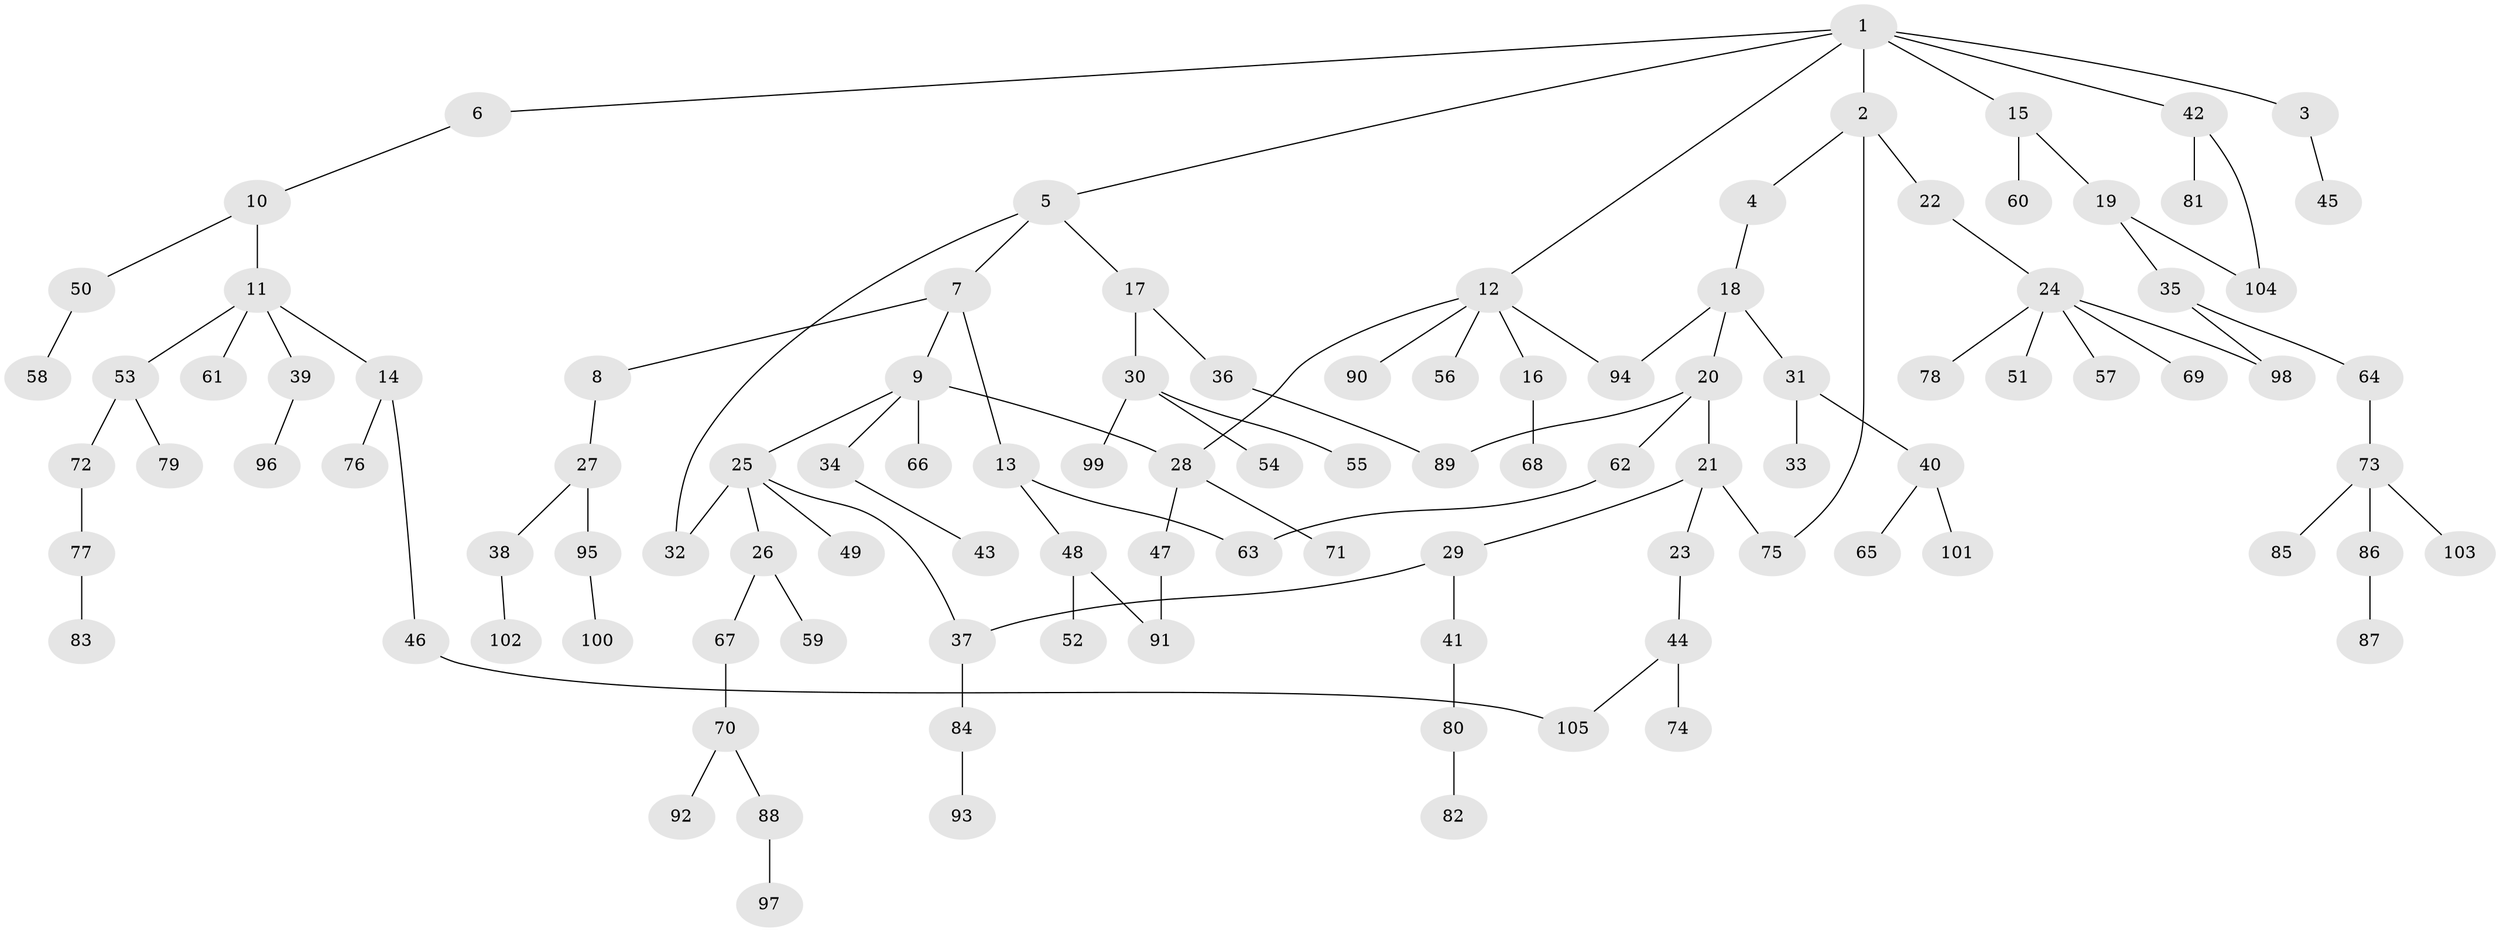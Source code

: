 // original degree distribution, {7: 0.013422818791946308, 5: 0.040268456375838924, 2: 0.28859060402684567, 3: 0.1476510067114094, 4: 0.0738255033557047, 6: 0.020134228187919462, 1: 0.4161073825503356}
// Generated by graph-tools (version 1.1) at 2025/48/03/04/25 22:48:55]
// undirected, 105 vertices, 115 edges
graph export_dot {
  node [color=gray90,style=filled];
  1;
  2;
  3;
  4;
  5;
  6;
  7;
  8;
  9;
  10;
  11;
  12;
  13;
  14;
  15;
  16;
  17;
  18;
  19;
  20;
  21;
  22;
  23;
  24;
  25;
  26;
  27;
  28;
  29;
  30;
  31;
  32;
  33;
  34;
  35;
  36;
  37;
  38;
  39;
  40;
  41;
  42;
  43;
  44;
  45;
  46;
  47;
  48;
  49;
  50;
  51;
  52;
  53;
  54;
  55;
  56;
  57;
  58;
  59;
  60;
  61;
  62;
  63;
  64;
  65;
  66;
  67;
  68;
  69;
  70;
  71;
  72;
  73;
  74;
  75;
  76;
  77;
  78;
  79;
  80;
  81;
  82;
  83;
  84;
  85;
  86;
  87;
  88;
  89;
  90;
  91;
  92;
  93;
  94;
  95;
  96;
  97;
  98;
  99;
  100;
  101;
  102;
  103;
  104;
  105;
  1 -- 2 [weight=1.0];
  1 -- 3 [weight=1.0];
  1 -- 5 [weight=1.0];
  1 -- 6 [weight=1.0];
  1 -- 12 [weight=1.0];
  1 -- 15 [weight=1.0];
  1 -- 42 [weight=1.0];
  2 -- 4 [weight=1.0];
  2 -- 22 [weight=1.0];
  2 -- 75 [weight=1.0];
  3 -- 45 [weight=1.0];
  4 -- 18 [weight=1.0];
  5 -- 7 [weight=1.0];
  5 -- 17 [weight=1.0];
  5 -- 32 [weight=1.0];
  6 -- 10 [weight=1.0];
  7 -- 8 [weight=1.0];
  7 -- 9 [weight=1.0];
  7 -- 13 [weight=1.0];
  8 -- 27 [weight=1.0];
  9 -- 25 [weight=1.0];
  9 -- 28 [weight=1.0];
  9 -- 34 [weight=1.0];
  9 -- 66 [weight=1.0];
  10 -- 11 [weight=1.0];
  10 -- 50 [weight=1.0];
  11 -- 14 [weight=1.0];
  11 -- 39 [weight=1.0];
  11 -- 53 [weight=1.0];
  11 -- 61 [weight=1.0];
  12 -- 16 [weight=1.0];
  12 -- 28 [weight=1.0];
  12 -- 56 [weight=1.0];
  12 -- 90 [weight=1.0];
  12 -- 94 [weight=1.0];
  13 -- 48 [weight=1.0];
  13 -- 63 [weight=1.0];
  14 -- 46 [weight=1.0];
  14 -- 76 [weight=1.0];
  15 -- 19 [weight=1.0];
  15 -- 60 [weight=1.0];
  16 -- 68 [weight=1.0];
  17 -- 30 [weight=1.0];
  17 -- 36 [weight=1.0];
  18 -- 20 [weight=1.0];
  18 -- 31 [weight=1.0];
  18 -- 94 [weight=1.0];
  19 -- 35 [weight=1.0];
  19 -- 104 [weight=1.0];
  20 -- 21 [weight=1.0];
  20 -- 62 [weight=1.0];
  20 -- 89 [weight=1.0];
  21 -- 23 [weight=1.0];
  21 -- 29 [weight=1.0];
  21 -- 75 [weight=1.0];
  22 -- 24 [weight=1.0];
  23 -- 44 [weight=1.0];
  24 -- 51 [weight=1.0];
  24 -- 57 [weight=1.0];
  24 -- 69 [weight=1.0];
  24 -- 78 [weight=1.0];
  24 -- 98 [weight=1.0];
  25 -- 26 [weight=1.0];
  25 -- 32 [weight=1.0];
  25 -- 37 [weight=1.0];
  25 -- 49 [weight=1.0];
  26 -- 59 [weight=1.0];
  26 -- 67 [weight=1.0];
  27 -- 38 [weight=1.0];
  27 -- 95 [weight=1.0];
  28 -- 47 [weight=1.0];
  28 -- 71 [weight=1.0];
  29 -- 37 [weight=1.0];
  29 -- 41 [weight=1.0];
  30 -- 54 [weight=1.0];
  30 -- 55 [weight=1.0];
  30 -- 99 [weight=1.0];
  31 -- 33 [weight=1.0];
  31 -- 40 [weight=1.0];
  34 -- 43 [weight=1.0];
  35 -- 64 [weight=1.0];
  35 -- 98 [weight=1.0];
  36 -- 89 [weight=1.0];
  37 -- 84 [weight=1.0];
  38 -- 102 [weight=1.0];
  39 -- 96 [weight=1.0];
  40 -- 65 [weight=1.0];
  40 -- 101 [weight=1.0];
  41 -- 80 [weight=1.0];
  42 -- 81 [weight=1.0];
  42 -- 104 [weight=1.0];
  44 -- 74 [weight=1.0];
  44 -- 105 [weight=1.0];
  46 -- 105 [weight=1.0];
  47 -- 91 [weight=1.0];
  48 -- 52 [weight=1.0];
  48 -- 91 [weight=1.0];
  50 -- 58 [weight=1.0];
  53 -- 72 [weight=1.0];
  53 -- 79 [weight=1.0];
  62 -- 63 [weight=1.0];
  64 -- 73 [weight=1.0];
  67 -- 70 [weight=1.0];
  70 -- 88 [weight=1.0];
  70 -- 92 [weight=1.0];
  72 -- 77 [weight=1.0];
  73 -- 85 [weight=1.0];
  73 -- 86 [weight=1.0];
  73 -- 103 [weight=1.0];
  77 -- 83 [weight=1.0];
  80 -- 82 [weight=1.0];
  84 -- 93 [weight=1.0];
  86 -- 87 [weight=1.0];
  88 -- 97 [weight=1.0];
  95 -- 100 [weight=1.0];
}
